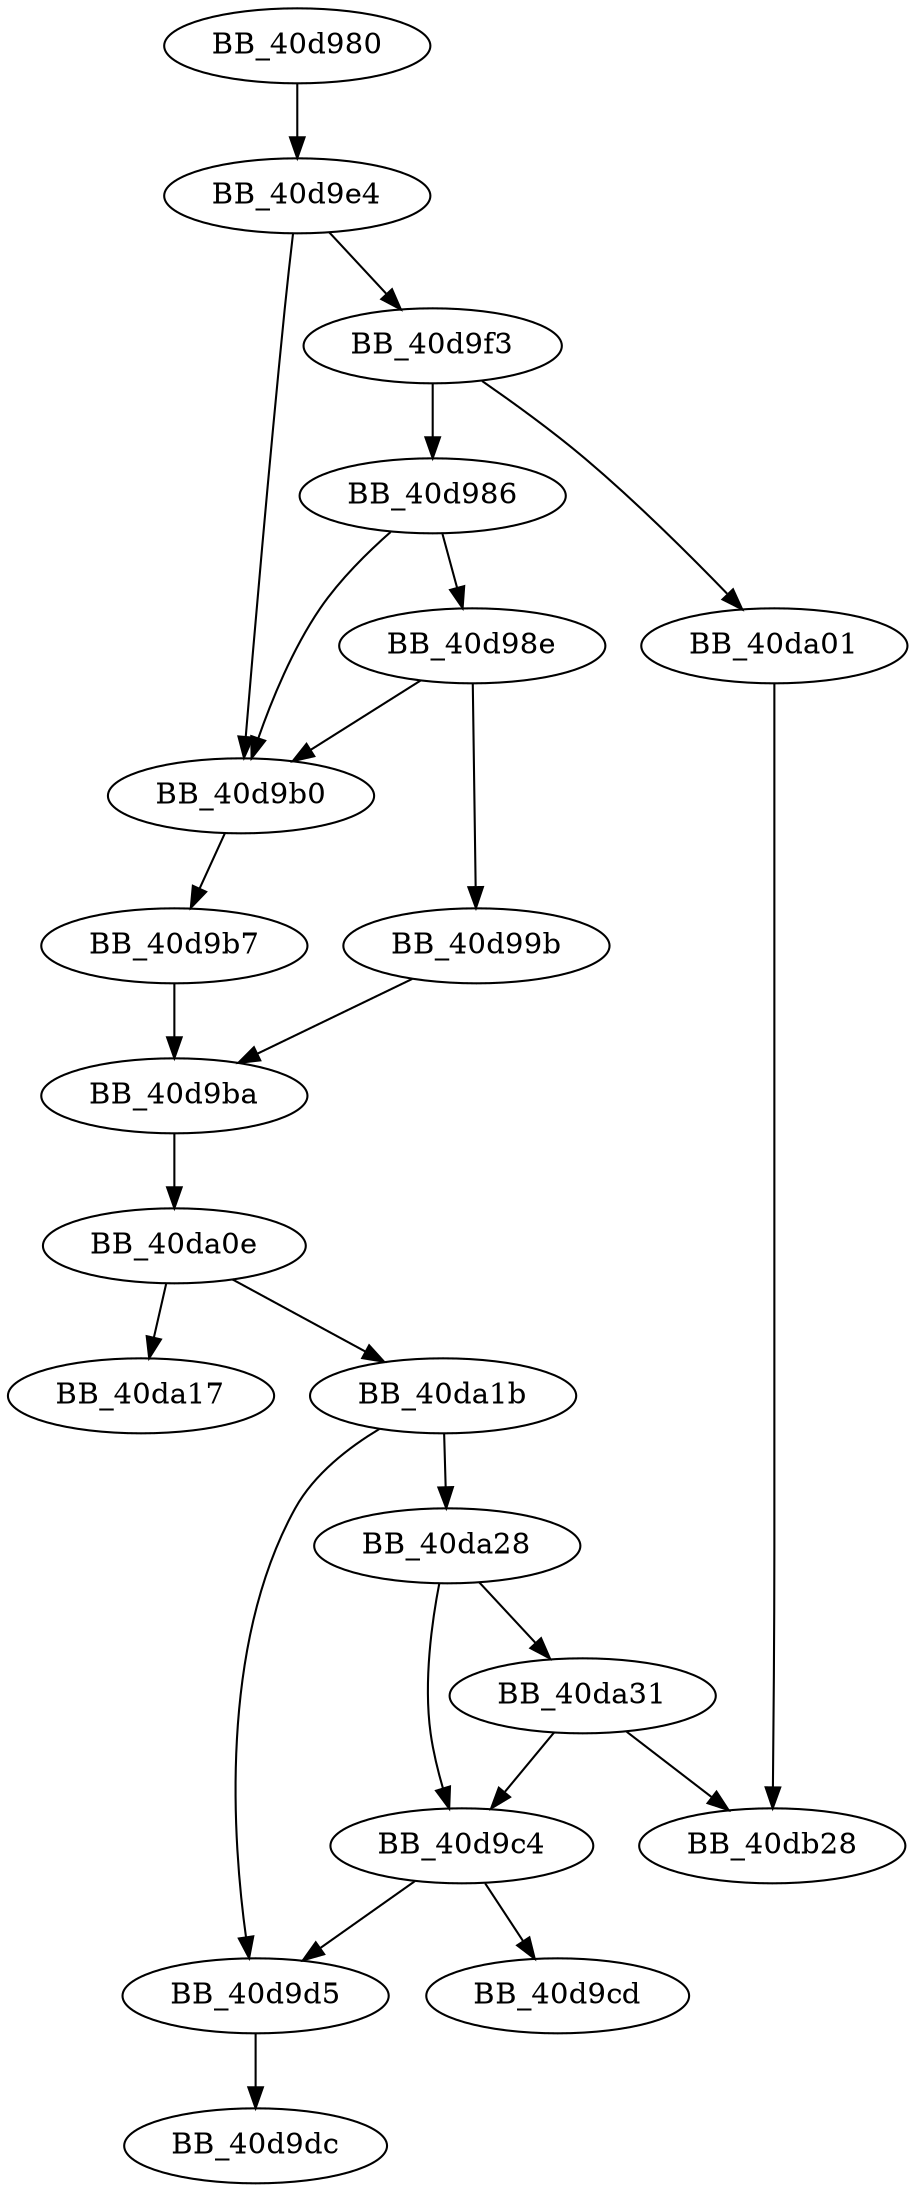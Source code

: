DiGraph sub_40D980{
BB_40d980->BB_40d9e4
BB_40d986->BB_40d98e
BB_40d986->BB_40d9b0
BB_40d98e->BB_40d99b
BB_40d98e->BB_40d9b0
BB_40d99b->BB_40d9ba
BB_40d9b0->BB_40d9b7
BB_40d9b7->BB_40d9ba
BB_40d9ba->BB_40da0e
BB_40d9c4->BB_40d9cd
BB_40d9c4->BB_40d9d5
BB_40d9d5->BB_40d9dc
BB_40d9e4->BB_40d9b0
BB_40d9e4->BB_40d9f3
BB_40d9f3->BB_40d986
BB_40d9f3->BB_40da01
BB_40da01->BB_40db28
BB_40da0e->BB_40da17
BB_40da0e->BB_40da1b
BB_40da1b->BB_40d9d5
BB_40da1b->BB_40da28
BB_40da28->BB_40d9c4
BB_40da28->BB_40da31
BB_40da31->BB_40d9c4
BB_40da31->BB_40db28
}

